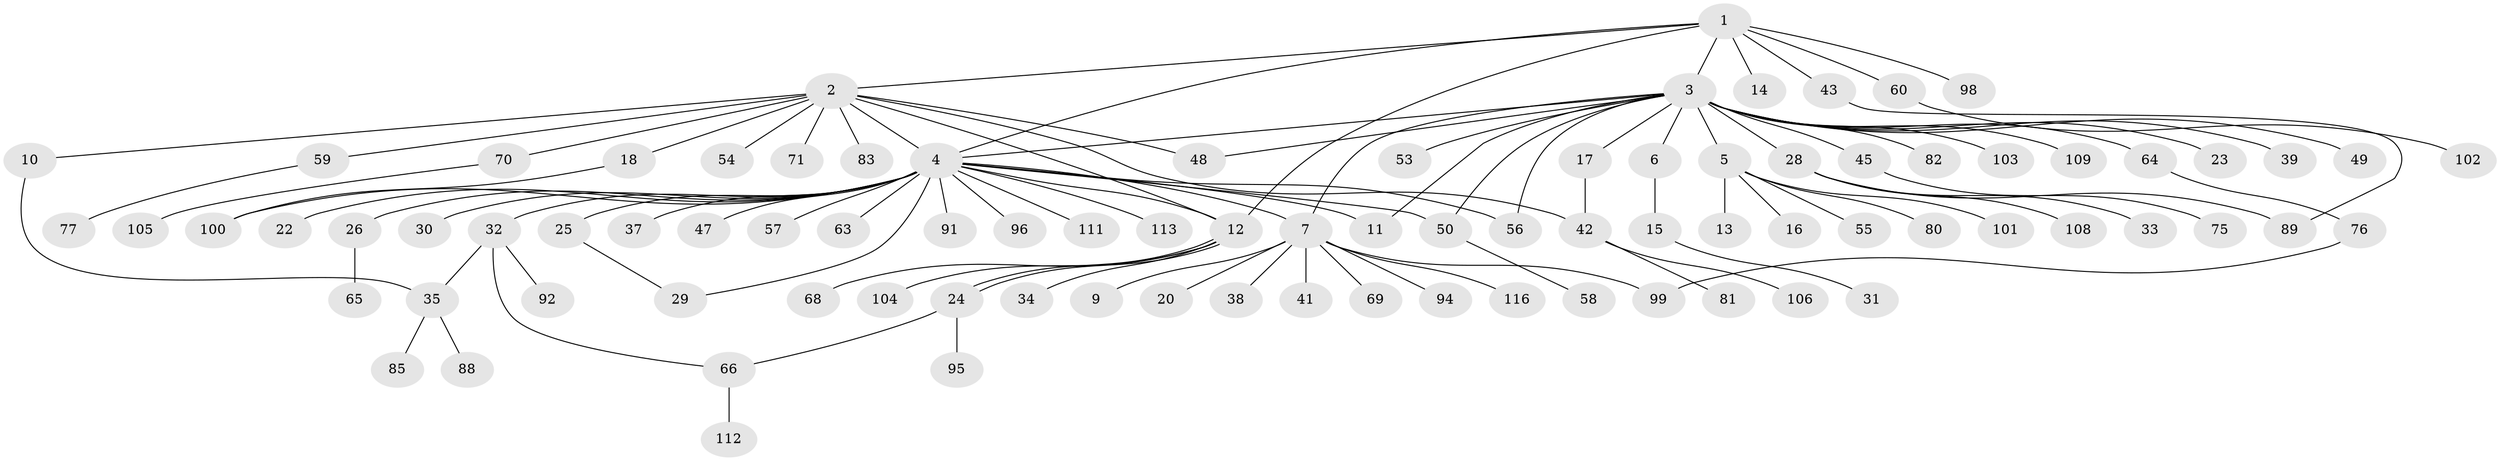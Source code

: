 // Generated by graph-tools (version 1.1) at 2025/51/02/27/25 19:51:56]
// undirected, 88 vertices, 104 edges
graph export_dot {
graph [start="1"]
  node [color=gray90,style=filled];
  1 [super="+8"];
  2 [super="+46"];
  3 [super="+19"];
  4 [super="+62"];
  5 [super="+21"];
  6;
  7 [super="+73"];
  9 [super="+44"];
  10;
  11 [super="+51"];
  12 [super="+27"];
  13 [super="+107"];
  14;
  15 [super="+79"];
  16;
  17;
  18;
  20;
  22;
  23;
  24 [super="+36"];
  25 [super="+87"];
  26;
  28 [super="+52"];
  29;
  30;
  31 [super="+40"];
  32 [super="+78"];
  33;
  34;
  35 [super="+84"];
  37;
  38;
  39;
  41;
  42 [super="+90"];
  43 [super="+74"];
  45 [super="+86"];
  47;
  48;
  49;
  50;
  53;
  54;
  55;
  56;
  57;
  58 [super="+67"];
  59 [super="+61"];
  60 [super="+114"];
  63 [super="+115"];
  64 [super="+110"];
  65;
  66 [super="+72"];
  68;
  69;
  70;
  71;
  75;
  76;
  77;
  80;
  81;
  82 [super="+97"];
  83;
  85;
  88;
  89 [super="+93"];
  91;
  92;
  94;
  95;
  96;
  98;
  99;
  100;
  101;
  102;
  103;
  104;
  105;
  106;
  108;
  109;
  111;
  112;
  113;
  116;
  1 -- 2;
  1 -- 3;
  1 -- 14;
  1 -- 98;
  1 -- 4;
  1 -- 43;
  1 -- 12;
  1 -- 60;
  2 -- 4;
  2 -- 10;
  2 -- 12;
  2 -- 18;
  2 -- 42;
  2 -- 48;
  2 -- 54;
  2 -- 59;
  2 -- 70;
  2 -- 71;
  2 -- 83;
  3 -- 4;
  3 -- 5;
  3 -- 6;
  3 -- 7;
  3 -- 11;
  3 -- 17;
  3 -- 23;
  3 -- 28;
  3 -- 39;
  3 -- 45;
  3 -- 48;
  3 -- 49;
  3 -- 50;
  3 -- 53;
  3 -- 56;
  3 -- 64;
  3 -- 82;
  3 -- 103;
  3 -- 109;
  4 -- 7;
  4 -- 12;
  4 -- 22;
  4 -- 25;
  4 -- 26;
  4 -- 29;
  4 -- 30;
  4 -- 32;
  4 -- 37;
  4 -- 47;
  4 -- 50;
  4 -- 56;
  4 -- 57;
  4 -- 63;
  4 -- 91;
  4 -- 96;
  4 -- 100;
  4 -- 111;
  4 -- 113;
  4 -- 11;
  5 -- 13;
  5 -- 16;
  5 -- 80;
  5 -- 101;
  5 -- 55;
  6 -- 15;
  7 -- 9;
  7 -- 20;
  7 -- 38;
  7 -- 41;
  7 -- 69;
  7 -- 94;
  7 -- 99;
  7 -- 116;
  10 -- 35;
  12 -- 24;
  12 -- 24;
  12 -- 34;
  12 -- 68;
  12 -- 104;
  15 -- 31;
  17 -- 42;
  18 -- 100;
  24 -- 95;
  24 -- 66;
  25 -- 29;
  26 -- 65;
  28 -- 33;
  28 -- 89;
  28 -- 108;
  32 -- 66;
  32 -- 92;
  32 -- 35;
  35 -- 88;
  35 -- 85;
  42 -- 81;
  42 -- 106;
  43 -- 89;
  45 -- 75;
  50 -- 58;
  59 -- 77;
  60 -- 102;
  64 -- 76;
  66 -- 112;
  70 -- 105;
  76 -- 99;
}
